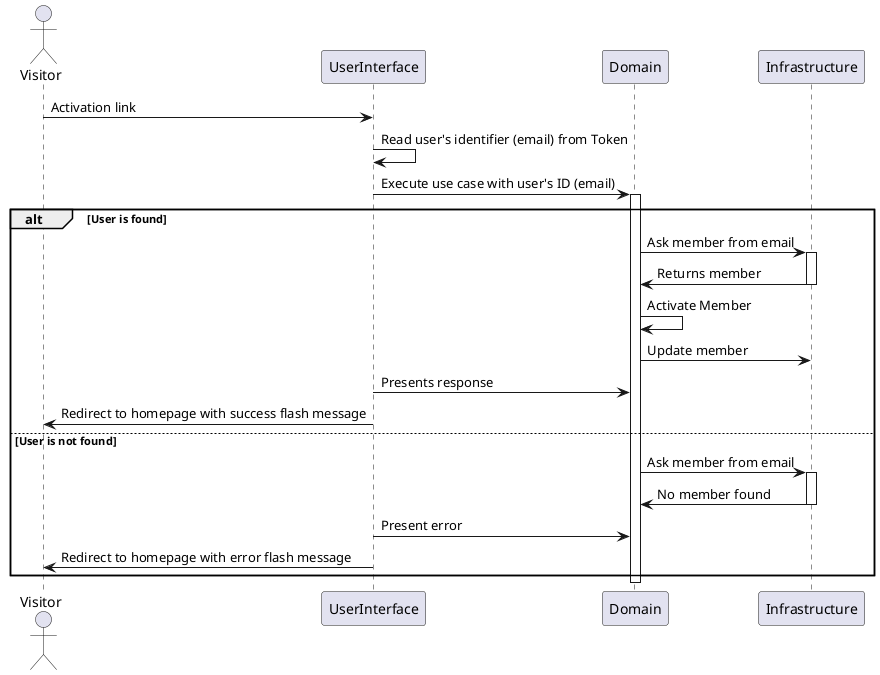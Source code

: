 @startuml
'https://plantuml.com/sequence-diagram

actor Visitor

Visitor -> UserInterface: Activation link
UserInterface -> UserInterface: Read user's identifier (email) from Token
UserInterface -> Domain: Execute use case with user's ID (email)
activate Domain
    alt User is found
        Domain -> Infrastructure: Ask member from email
        activate Infrastructure
        Infrastructure -> Domain: Returns member
        deactivate Infrastructure

        Domain -> Domain: Activate Member

        Domain -> Infrastructure: Update member
        UserInterface -> Domain: Presents response
        UserInterface -> Visitor: Redirect to homepage with success flash message
    else User is not found
        Domain -> Infrastructure: Ask member from email
        activate Infrastructure
        Infrastructure -> Domain: No member found
        deactivate Infrastructure

        UserInterface -> Domain: Present error

        UserInterface -> Visitor: Redirect to homepage with error flash message
    end
deactivate Domain
@enduml
